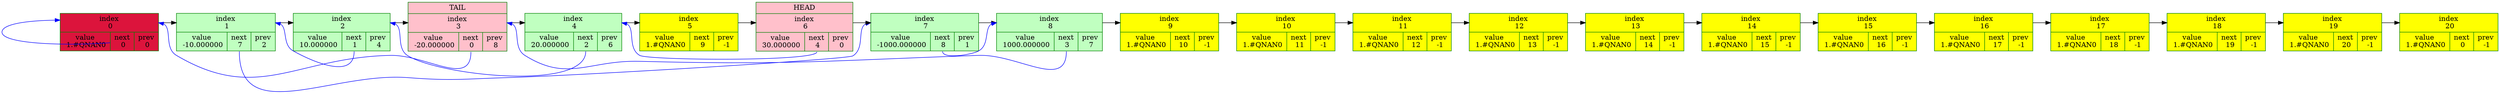 digraph structs {
    rankdir=LR
    node [shape="record", style="filled", color="#008000", fillcolor="#C0FFC0"];    "list_node0" [fillcolor="crimson", label ="<index> index\n 0 |{<value> value\n 1.#QNAN0 |<next> next\n 0 |<prev> prev\n 0}"]
    "list_node1" [fillcolor="#C0FFC0", label ="<index> index\n 1 |{<value> value\n -10.000000 |<next> next\n 7 |<prev> prev\n 2}"]
    "list_node2" [fillcolor="#C0FFC0", label ="<index> index\n 2 |{<value> value\n 10.000000 |<next> next\n 1 |<prev> prev\n 4}"]
    "list_node3" [fillcolor="pink", label ="<tail> TAIL|<index> index\n 3 |{<value> value\n -20.000000 |<next> next\n 0 |<prev> prev\n 8}"]
    "list_node4" [fillcolor="#C0FFC0", label ="<index> index\n 4 |{<value> value\n 20.000000 |<next> next\n 2 |<prev> prev\n 6}"]
    "list_node5" [fillcolor="yellow", label ="<index> index\n 5 |{<value> value\n 1.#QNAN0 |<next> next\n 9 |<prev> prev\n -1}"]
    "list_node6" [fillcolor="pink", label ="<head> HEAD|<index> index\n 6 |{<value> value\n 30.000000 |<next> next\n 4 |<prev> prev\n 0}"]
    "list_node7" [fillcolor="#C0FFC0", label ="<index> index\n 7 |{<value> value\n -1000.000000 |<next> next\n 8 |<prev> prev\n 1}"]
    "list_node8" [fillcolor="#C0FFC0", label ="<index> index\n 8 |{<value> value\n 1000.000000 |<next> next\n 3 |<prev> prev\n 7}"]
    "list_node9" [fillcolor="yellow", label ="<index> index\n 9 |{<value> value\n 1.#QNAN0 |<next> next\n 10 |<prev> prev\n -1}"]
    "list_node10" [fillcolor="yellow", label ="<index> index\n 10 |{<value> value\n 1.#QNAN0 |<next> next\n 11 |<prev> prev\n -1}"]
    "list_node11" [fillcolor="yellow", label ="<index> index\n 11 |{<value> value\n 1.#QNAN0 |<next> next\n 12 |<prev> prev\n -1}"]
    "list_node12" [fillcolor="yellow", label ="<index> index\n 12 |{<value> value\n 1.#QNAN0 |<next> next\n 13 |<prev> prev\n -1}"]
    "list_node13" [fillcolor="yellow", label ="<index> index\n 13 |{<value> value\n 1.#QNAN0 |<next> next\n 14 |<prev> prev\n -1}"]
    "list_node14" [fillcolor="yellow", label ="<index> index\n 14 |{<value> value\n 1.#QNAN0 |<next> next\n 15 |<prev> prev\n -1}"]
    "list_node15" [fillcolor="yellow", label ="<index> index\n 15 |{<value> value\n 1.#QNAN0 |<next> next\n 16 |<prev> prev\n -1}"]
    "list_node16" [fillcolor="yellow", label ="<index> index\n 16 |{<value> value\n 1.#QNAN0 |<next> next\n 17 |<prev> prev\n -1}"]
    "list_node17" [fillcolor="yellow", label ="<index> index\n 17 |{<value> value\n 1.#QNAN0 |<next> next\n 18 |<prev> prev\n -1}"]
    "list_node18" [fillcolor="yellow", label ="<index> index\n 18 |{<value> value\n 1.#QNAN0 |<next> next\n 19 |<prev> prev\n -1}"]
    "list_node19" [fillcolor="yellow", label ="<index> index\n 19 |{<value> value\n 1.#QNAN0 |<next> next\n 20 |<prev> prev\n -1}"]
    "list_node20" [fillcolor="yellow", label ="<index> index\n 20 |{<value> value\n 1.#QNAN0 |<next> next\n 0 |<prev> prev\n -1}"]
    "list_node0":index -> "list_node1":index
    "list_node0":next -> "list_node0":index[color="blue", constraint=false];
    "list_node1":index -> "list_node2":index
    "list_node1":next -> "list_node7":index[color="blue", constraint=false];
    "list_node2":index -> "list_node3":index
    "list_node2":next -> "list_node1":index[color="blue", constraint=false];
    "list_node3":index -> "list_node4":index
    "list_node3":next -> "list_node0":index[color="blue", constraint=false];
    "list_node4":index -> "list_node5":index
    "list_node4":next -> "list_node2":index[color="blue", constraint=false];
    "list_node5":index -> "list_node6":index
    "list_node6":index -> "list_node7":index
    "list_node6":next -> "list_node4":index[color="blue", constraint=false];
    "list_node7":index -> "list_node8":index
    "list_node7":next -> "list_node8":index[color="blue", constraint=false];
    "list_node8":index -> "list_node9":index
    "list_node8":next -> "list_node3":index[color="blue", constraint=false];
    "list_node9":index -> "list_node10":index
    "list_node10":index -> "list_node11":index
    "list_node11":index -> "list_node12":index
    "list_node12":index -> "list_node13":index
    "list_node13":index -> "list_node14":index
    "list_node14":index -> "list_node15":index
    "list_node15":index -> "list_node16":index
    "list_node16":index -> "list_node17":index
    "list_node17":index -> "list_node18":index
    "list_node18":index -> "list_node19":index
    "list_node19":index -> "list_node20":index
}